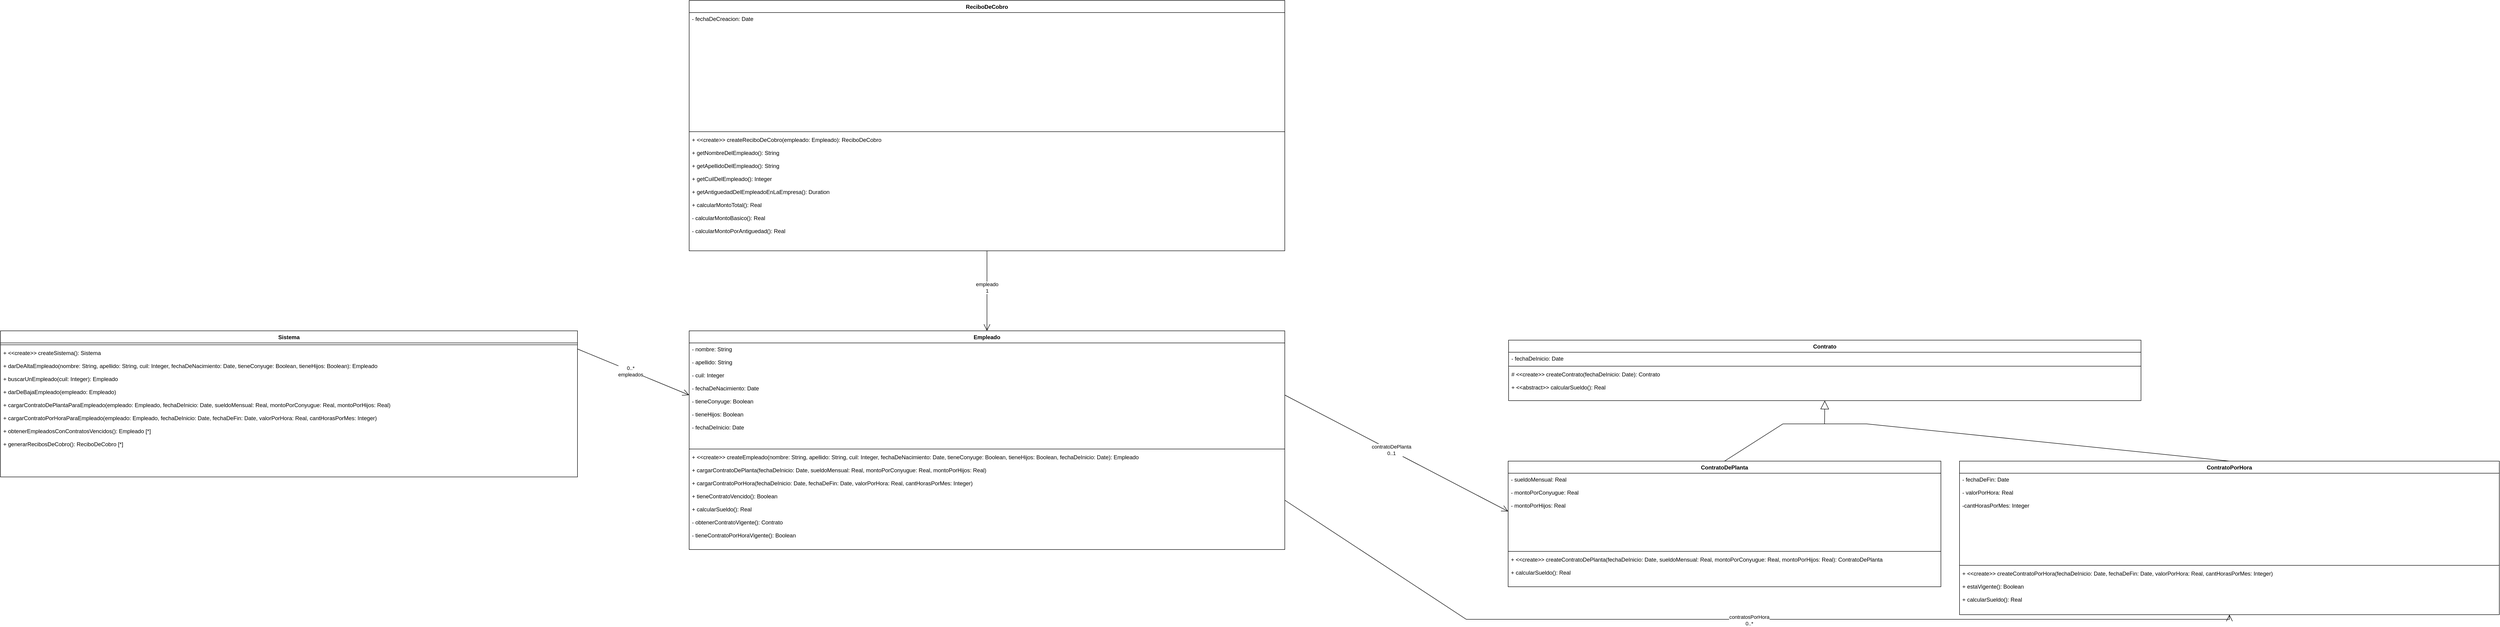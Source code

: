 <mxfile version="20.5.1" type="device"><diagram id="C5RBs43oDa-KdzZeNtuy" name="Page-1"><mxGraphModel dx="3080" dy="1893" grid="1" gridSize="10" guides="1" tooltips="1" connect="1" arrows="1" fold="1" page="1" pageScale="1" pageWidth="827" pageHeight="1169" math="0" shadow="0"><root><mxCell id="WIyWlLk6GJQsqaUBKTNV-0"/><mxCell id="WIyWlLk6GJQsqaUBKTNV-1" parent="WIyWlLk6GJQsqaUBKTNV-0"/><mxCell id="q6CutvpgLgisIuR1Prym-8" value="Sistema" style="swimlane;fontStyle=1;align=center;verticalAlign=top;childLayout=stackLayout;horizontal=1;startSize=26;horizontalStack=0;resizeParent=1;resizeParentMax=0;resizeLast=0;collapsible=1;marginBottom=0;" vertex="1" parent="WIyWlLk6GJQsqaUBKTNV-1"><mxGeometry x="-1470" y="250" width="1240" height="314" as="geometry"><mxRectangle x="-90" y="250" width="90" height="30" as="alternateBounds"/></mxGeometry></mxCell><mxCell id="q6CutvpgLgisIuR1Prym-10" value="" style="line;strokeWidth=1;fillColor=none;align=left;verticalAlign=middle;spacingTop=-1;spacingLeft=3;spacingRight=3;rotatable=0;labelPosition=right;points=[];portConstraint=eastwest;strokeColor=inherit;" vertex="1" parent="q6CutvpgLgisIuR1Prym-8"><mxGeometry y="26" width="1240" height="8" as="geometry"/></mxCell><mxCell id="q6CutvpgLgisIuR1Prym-11" value="+ &lt;&lt;create&gt;&gt; createSistema(): Sistema&#xA;&#xA;+ darDeAltaEmpleado(nombre: String, apellido: String, cuil: Integer, fechaDeNacimiento: Date, tieneConyuge: Boolean, tieneHijos: Boolean): Empleado&#xA;&#xA;+ buscarUnEmpleado(cuil: Integer): Empleado&#xA;&#xA;+ darDeBajaEmpleado(empleado: Empleado)&#xA;&#xA;+ cargarContratoDePlantaParaEmpleado(empleado: Empleado, fechaDeInicio: Date, sueldoMensual: Real, montoPorConyugue: Real, montoPorHijos: Real)&#xA;&#xA;+ cargarContratoPorHoraParaEmpleado(empleado: Empleado, fechaDeInicio: Date, fechaDeFin: Date, valorPorHora: Real, cantHorasPorMes: Integer)&#xA;&#xA;+ obtenerEmpleadosConContratosVencidos(): Empleado [*]&#xA;&#xA;+ generarRecibosDeCobro(): ReciboDeCobro [*]" style="text;strokeColor=none;fillColor=none;align=left;verticalAlign=top;spacingLeft=4;spacingRight=4;overflow=hidden;rotatable=0;points=[[0,0.5],[1,0.5]];portConstraint=eastwest;" vertex="1" parent="q6CutvpgLgisIuR1Prym-8"><mxGeometry y="34" width="1240" height="280" as="geometry"/></mxCell><mxCell id="q6CutvpgLgisIuR1Prym-12" value="Empleado" style="swimlane;fontStyle=1;align=center;verticalAlign=top;childLayout=stackLayout;horizontal=1;startSize=26;horizontalStack=0;resizeParent=1;resizeParentMax=0;resizeLast=0;collapsible=1;marginBottom=0;" vertex="1" parent="WIyWlLk6GJQsqaUBKTNV-1"><mxGeometry x="10" y="250" width="1280" height="470" as="geometry"><mxRectangle x="160" y="250" width="100" height="30" as="alternateBounds"/></mxGeometry></mxCell><mxCell id="q6CutvpgLgisIuR1Prym-13" value="- nombre: String&#xA;&#xA;- apellido: String&#xA;&#xA;- cuil: Integer&#xA;&#xA;- fechaDeNacimiento: Date&#xA;&#xA;- tieneConyuge: Boolean&#xA;&#xA;- tieneHijos: Boolean&#xA;&#xA;- fechaDeInicio: Date&#xA;" style="text;strokeColor=none;fillColor=none;align=left;verticalAlign=top;spacingLeft=4;spacingRight=4;overflow=hidden;rotatable=0;points=[[0,0.5],[1,0.5]];portConstraint=eastwest;" vertex="1" parent="q6CutvpgLgisIuR1Prym-12"><mxGeometry y="26" width="1280" height="224" as="geometry"/></mxCell><mxCell id="q6CutvpgLgisIuR1Prym-14" value="" style="line;strokeWidth=1;fillColor=none;align=left;verticalAlign=middle;spacingTop=-1;spacingLeft=3;spacingRight=3;rotatable=0;labelPosition=right;points=[];portConstraint=eastwest;strokeColor=inherit;" vertex="1" parent="q6CutvpgLgisIuR1Prym-12"><mxGeometry y="250" width="1280" height="8" as="geometry"/></mxCell><mxCell id="q6CutvpgLgisIuR1Prym-15" value="+ &lt;&lt;create&gt;&gt; createEmpleado(nombre: String, apellido: String, cuil: Integer, fechaDeNacimiento: Date, tieneConyuge: Boolean, tieneHijos: Boolean, fechaDeInicio: Date): Empleado&#xA;&#xA;+ cargarContratoDePlanta(fechaDeInicio: Date, sueldoMensual: Real, montoPorConyugue: Real, montoPorHijos: Real)&#xA;&#xA;+ cargarContratoPorHora(fechaDeInicio: Date, fechaDeFin: Date, valorPorHora: Real, cantHorasPorMes: Integer)&#xA;&#xA;+ tieneContratoVencido(): Boolean&#xA;&#xA;+ calcularSueldo(): Real&#xA;&#xA;- obtenerContratoVigente(): Contrato&#xA;&#xA;- tieneContratoPorHoraVigente(): Boolean&#xA;&#xA;" style="text;strokeColor=none;fillColor=none;align=left;verticalAlign=top;spacingLeft=4;spacingRight=4;overflow=hidden;rotatable=0;points=[[0,0.5],[1,0.5]];portConstraint=eastwest;" vertex="1" parent="q6CutvpgLgisIuR1Prym-12"><mxGeometry y="258" width="1280" height="212" as="geometry"/></mxCell><mxCell id="q6CutvpgLgisIuR1Prym-16" value="Contrato" style="swimlane;fontStyle=1;align=center;verticalAlign=top;childLayout=stackLayout;horizontal=1;startSize=26;horizontalStack=0;resizeParent=1;resizeParentMax=0;resizeLast=0;collapsible=1;marginBottom=0;" vertex="1" parent="WIyWlLk6GJQsqaUBKTNV-1"><mxGeometry x="1770.96" y="270" width="1359.04" height="130" as="geometry"><mxRectangle x="510" y="190" width="90" height="30" as="alternateBounds"/></mxGeometry></mxCell><mxCell id="q6CutvpgLgisIuR1Prym-17" value="- fechaDeInicio: Date" style="text;strokeColor=none;fillColor=none;align=left;verticalAlign=top;spacingLeft=4;spacingRight=4;overflow=hidden;rotatable=0;points=[[0,0.5],[1,0.5]];portConstraint=eastwest;" vertex="1" parent="q6CutvpgLgisIuR1Prym-16"><mxGeometry y="26" width="1359.04" height="26" as="geometry"/></mxCell><mxCell id="q6CutvpgLgisIuR1Prym-18" value="" style="line;strokeWidth=1;fillColor=none;align=left;verticalAlign=middle;spacingTop=-1;spacingLeft=3;spacingRight=3;rotatable=0;labelPosition=right;points=[];portConstraint=eastwest;strokeColor=inherit;" vertex="1" parent="q6CutvpgLgisIuR1Prym-16"><mxGeometry y="52" width="1359.04" height="8" as="geometry"/></mxCell><mxCell id="q6CutvpgLgisIuR1Prym-19" value="# &lt;&lt;create&gt;&gt; createContrato(fechaDeInicio: Date): Contrato&#xA;&#xA;+ &lt;&lt;abstract&gt;&gt; calcularSueldo(): Real" style="text;strokeColor=none;fillColor=none;align=left;verticalAlign=top;spacingLeft=4;spacingRight=4;overflow=hidden;rotatable=0;points=[[0,0.5],[1,0.5]];portConstraint=eastwest;" vertex="1" parent="q6CutvpgLgisIuR1Prym-16"><mxGeometry y="60" width="1359.04" height="70" as="geometry"/></mxCell><mxCell id="q6CutvpgLgisIuR1Prym-20" value="ContratoPorHora" style="swimlane;fontStyle=1;align=center;verticalAlign=top;childLayout=stackLayout;horizontal=1;startSize=26;horizontalStack=0;resizeParent=1;resizeParentMax=0;resizeLast=0;collapsible=1;marginBottom=0;" vertex="1" parent="WIyWlLk6GJQsqaUBKTNV-1"><mxGeometry x="2740" y="530" width="1160" height="330" as="geometry"><mxRectangle x="570" y="300" width="140" height="30" as="alternateBounds"/></mxGeometry></mxCell><mxCell id="q6CutvpgLgisIuR1Prym-21" value="- fechaDeFin: Date&#xA;&#xA;- valorPorHora: Real&#xA;&#xA;-cantHorasPorMes: Integer" style="text;strokeColor=none;fillColor=none;align=left;verticalAlign=top;spacingLeft=4;spacingRight=4;overflow=hidden;rotatable=0;points=[[0,0.5],[1,0.5]];portConstraint=eastwest;" vertex="1" parent="q6CutvpgLgisIuR1Prym-20"><mxGeometry y="26" width="1160" height="194" as="geometry"/></mxCell><mxCell id="q6CutvpgLgisIuR1Prym-22" value="" style="line;strokeWidth=1;fillColor=none;align=left;verticalAlign=middle;spacingTop=-1;spacingLeft=3;spacingRight=3;rotatable=0;labelPosition=right;points=[];portConstraint=eastwest;strokeColor=inherit;" vertex="1" parent="q6CutvpgLgisIuR1Prym-20"><mxGeometry y="220" width="1160" height="8" as="geometry"/></mxCell><mxCell id="q6CutvpgLgisIuR1Prym-23" value="+ &lt;&lt;create&gt;&gt; createContratoPorHora(fechaDeInicio: Date, fechaDeFin: Date, valorPorHora: Real, cantHorasPorMes: Integer)&#xA;&#xA;+ estaVigente(): Boolean&#xA;&#xA;+ calcularSueldo(): Real" style="text;strokeColor=none;fillColor=none;align=left;verticalAlign=top;spacingLeft=4;spacingRight=4;overflow=hidden;rotatable=0;points=[[0,0.5],[1,0.5]];portConstraint=eastwest;" vertex="1" parent="q6CutvpgLgisIuR1Prym-20"><mxGeometry y="228" width="1160" height="102" as="geometry"/></mxCell><mxCell id="q6CutvpgLgisIuR1Prym-24" value="ContratoDePlanta" style="swimlane;fontStyle=1;align=center;verticalAlign=top;childLayout=stackLayout;horizontal=1;startSize=26;horizontalStack=0;resizeParent=1;resizeParentMax=0;resizeLast=0;collapsible=1;marginBottom=0;" vertex="1" parent="WIyWlLk6GJQsqaUBKTNV-1"><mxGeometry x="1770" y="530" width="930" height="270" as="geometry"><mxRectangle x="400" y="300" width="140" height="30" as="alternateBounds"/></mxGeometry></mxCell><mxCell id="q6CutvpgLgisIuR1Prym-25" value="- sueldoMensual: Real&#xA;&#xA;- montoPorConyugue: Real&#xA;&#xA;- montoPorHijos: Real" style="text;strokeColor=none;fillColor=none;align=left;verticalAlign=top;spacingLeft=4;spacingRight=4;overflow=hidden;rotatable=0;points=[[0,0.5],[1,0.5]];portConstraint=eastwest;" vertex="1" parent="q6CutvpgLgisIuR1Prym-24"><mxGeometry y="26" width="930" height="164" as="geometry"/></mxCell><mxCell id="q6CutvpgLgisIuR1Prym-26" value="" style="line;strokeWidth=1;fillColor=none;align=left;verticalAlign=middle;spacingTop=-1;spacingLeft=3;spacingRight=3;rotatable=0;labelPosition=right;points=[];portConstraint=eastwest;strokeColor=inherit;" vertex="1" parent="q6CutvpgLgisIuR1Prym-24"><mxGeometry y="190" width="930" height="8" as="geometry"/></mxCell><mxCell id="q6CutvpgLgisIuR1Prym-27" value="+ &lt;&lt;create&gt;&gt; createContratoDePlanta(fechaDeInicio: Date, sueldoMensual: Real, montoPorConyugue: Real, montoPorHijos: Real): ContratoDePlanta&#xA;&#xA;+ calcularSueldo(): Real" style="text;strokeColor=none;fillColor=none;align=left;verticalAlign=top;spacingLeft=4;spacingRight=4;overflow=hidden;rotatable=0;points=[[0,0.5],[1,0.5]];portConstraint=eastwest;" vertex="1" parent="q6CutvpgLgisIuR1Prym-24"><mxGeometry y="198" width="930" height="72" as="geometry"/></mxCell><mxCell id="q6CutvpgLgisIuR1Prym-28" value="" style="endArrow=open;endFill=1;endSize=12;html=1;rounded=0;exitX=1;exitY=0.5;exitDx=0;exitDy=0;entryX=0;entryY=0.5;entryDx=0;entryDy=0;" edge="1" parent="WIyWlLk6GJQsqaUBKTNV-1" target="q6CutvpgLgisIuR1Prym-13"><mxGeometry width="160" relative="1" as="geometry"><mxPoint x="-230" y="289" as="sourcePoint"/><mxPoint x="470" y="220" as="targetPoint"/></mxGeometry></mxCell><mxCell id="q6CutvpgLgisIuR1Prym-29" value="&lt;div&gt;0..*&lt;/div&gt;&lt;div&gt;empleados&lt;/div&gt;" style="edgeLabel;html=1;align=center;verticalAlign=middle;resizable=0;points=[];" vertex="1" connectable="0" parent="q6CutvpgLgisIuR1Prym-28"><mxGeometry x="-0.053" y="-1" relative="1" as="geometry"><mxPoint as="offset"/></mxGeometry></mxCell><mxCell id="q6CutvpgLgisIuR1Prym-30" value="ReciboDeCobro" style="swimlane;fontStyle=1;align=center;verticalAlign=top;childLayout=stackLayout;horizontal=1;startSize=26;horizontalStack=0;resizeParent=1;resizeParentMax=0;resizeLast=0;collapsible=1;marginBottom=0;" vertex="1" parent="WIyWlLk6GJQsqaUBKTNV-1"><mxGeometry x="10" y="-460" width="1280" height="538" as="geometry"/></mxCell><mxCell id="q6CutvpgLgisIuR1Prym-31" value="- fechaDeCreacion: Date" style="text;strokeColor=none;fillColor=none;align=left;verticalAlign=top;spacingLeft=4;spacingRight=4;overflow=hidden;rotatable=0;points=[[0,0.5],[1,0.5]];portConstraint=eastwest;" vertex="1" parent="q6CutvpgLgisIuR1Prym-30"><mxGeometry y="26" width="1280" height="252" as="geometry"/></mxCell><mxCell id="q6CutvpgLgisIuR1Prym-32" value="" style="line;strokeWidth=1;fillColor=none;align=left;verticalAlign=middle;spacingTop=-1;spacingLeft=3;spacingRight=3;rotatable=0;labelPosition=right;points=[];portConstraint=eastwest;strokeColor=inherit;" vertex="1" parent="q6CutvpgLgisIuR1Prym-30"><mxGeometry y="278" width="1280" height="8" as="geometry"/></mxCell><mxCell id="q6CutvpgLgisIuR1Prym-33" value="+ &lt;&lt;create&gt;&gt; createReciboDeCobro(empleado: Empleado): ReciboDeCobro&#xA;&#xA;+ getNombreDelEmpleado(): String&#xA;&#xA;+ getApellidoDelEmpleado(): String&#xA;&#xA;+ getCuilDelEmpleado(): Integer&#xA;&#xA;+ getAntiguedadDelEmpleadoEnLaEmpresa(): Duration&#xA;&#xA;+ calcularMontoTotal(): Real&#xA;&#xA;- calcularMontoBasico(): Real&#xA;&#xA;- calcularMontoPorAntiguedad(): Real&#xA;" style="text;strokeColor=none;fillColor=none;align=left;verticalAlign=top;spacingLeft=4;spacingRight=4;overflow=hidden;rotatable=0;points=[[0,0.5],[1,0.5]];portConstraint=eastwest;" vertex="1" parent="q6CutvpgLgisIuR1Prym-30"><mxGeometry y="286" width="1280" height="252" as="geometry"/></mxCell><mxCell id="q6CutvpgLgisIuR1Prym-34" value="" style="endArrow=open;endFill=1;endSize=12;html=1;rounded=0;exitX=0.5;exitY=1;exitDx=0;exitDy=0;entryX=0.5;entryY=0;entryDx=0;entryDy=0;" edge="1" parent="WIyWlLk6GJQsqaUBKTNV-1" source="q6CutvpgLgisIuR1Prym-30" target="q6CutvpgLgisIuR1Prym-12"><mxGeometry width="160" relative="1" as="geometry"><mxPoint x="290" y="220" as="sourcePoint"/><mxPoint x="450" y="220" as="targetPoint"/></mxGeometry></mxCell><mxCell id="q6CutvpgLgisIuR1Prym-35" value="&lt;div&gt;empleado&lt;/div&gt;&lt;div&gt;1&lt;br&gt;&lt;/div&gt;" style="edgeLabel;html=1;align=center;verticalAlign=middle;resizable=0;points=[];" vertex="1" connectable="0" parent="q6CutvpgLgisIuR1Prym-34"><mxGeometry x="-0.085" relative="1" as="geometry"><mxPoint as="offset"/></mxGeometry></mxCell><mxCell id="q6CutvpgLgisIuR1Prym-38" value="" style="endArrow=block;endSize=16;endFill=0;html=1;rounded=0;entryX=0.5;entryY=1;entryDx=0;entryDy=0;" edge="1" parent="WIyWlLk6GJQsqaUBKTNV-1" target="q6CutvpgLgisIuR1Prym-16"><mxGeometry width="160" relative="1" as="geometry"><mxPoint x="2450" y="450" as="sourcePoint"/><mxPoint x="1710.96" y="390" as="targetPoint"/></mxGeometry></mxCell><mxCell id="q6CutvpgLgisIuR1Prym-39" value="" style="endArrow=none;html=1;rounded=0;exitX=0.5;exitY=0;exitDx=0;exitDy=0;" edge="1" parent="WIyWlLk6GJQsqaUBKTNV-1" source="q6CutvpgLgisIuR1Prym-24"><mxGeometry width="50" height="50" relative="1" as="geometry"><mxPoint x="2200.48" y="440" as="sourcePoint"/><mxPoint x="2450.48" y="450" as="targetPoint"/><Array as="points"><mxPoint x="2360.48" y="450"/></Array></mxGeometry></mxCell><mxCell id="q6CutvpgLgisIuR1Prym-40" value="" style="endArrow=none;html=1;rounded=0;exitX=0.5;exitY=0;exitDx=0;exitDy=0;" edge="1" parent="WIyWlLk6GJQsqaUBKTNV-1" source="q6CutvpgLgisIuR1Prym-20"><mxGeometry width="50" height="50" relative="1" as="geometry"><mxPoint x="2200.48" y="440" as="sourcePoint"/><mxPoint x="2450.48" y="450" as="targetPoint"/><Array as="points"><mxPoint x="2540.48" y="450"/></Array></mxGeometry></mxCell><mxCell id="q6CutvpgLgisIuR1Prym-44" value="" style="endArrow=open;endFill=1;endSize=12;html=1;rounded=0;exitX=1;exitY=0.5;exitDx=0;exitDy=0;entryX=0;entryY=0.5;entryDx=0;entryDy=0;" edge="1" parent="WIyWlLk6GJQsqaUBKTNV-1" source="q6CutvpgLgisIuR1Prym-13" target="q6CutvpgLgisIuR1Prym-25"><mxGeometry width="160" relative="1" as="geometry"><mxPoint x="1440" y="510" as="sourcePoint"/><mxPoint x="1600" y="510" as="targetPoint"/></mxGeometry></mxCell><mxCell id="q6CutvpgLgisIuR1Prym-45" value="&lt;div&gt;contratoDePlanta&lt;/div&gt;&lt;div&gt;0..1&lt;br&gt;&lt;/div&gt;" style="edgeLabel;html=1;align=center;verticalAlign=middle;resizable=0;points=[];" vertex="1" connectable="0" parent="q6CutvpgLgisIuR1Prym-44"><mxGeometry x="-0.045" y="2" relative="1" as="geometry"><mxPoint x="-1" as="offset"/></mxGeometry></mxCell><mxCell id="q6CutvpgLgisIuR1Prym-46" value="" style="endArrow=open;endFill=1;endSize=12;html=1;rounded=0;exitX=1;exitY=0.5;exitDx=0;exitDy=0;entryX=0.5;entryY=1;entryDx=0;entryDy=0;" edge="1" parent="WIyWlLk6GJQsqaUBKTNV-1" source="q6CutvpgLgisIuR1Prym-15" target="q6CutvpgLgisIuR1Prym-20"><mxGeometry width="160" relative="1" as="geometry"><mxPoint x="1680" y="580" as="sourcePoint"/><mxPoint x="3150" y="840" as="targetPoint"/><Array as="points"><mxPoint x="1680" y="870"/><mxPoint x="3320" y="870"/></Array></mxGeometry></mxCell><mxCell id="q6CutvpgLgisIuR1Prym-47" value="&lt;div&gt;contratosPorHora&lt;/div&gt;&lt;div&gt;0..*&lt;br&gt;&lt;/div&gt;" style="edgeLabel;html=1;align=center;verticalAlign=middle;resizable=0;points=[];" vertex="1" connectable="0" parent="q6CutvpgLgisIuR1Prym-46"><mxGeometry x="0.015" y="-2" relative="1" as="geometry"><mxPoint as="offset"/></mxGeometry></mxCell></root></mxGraphModel></diagram></mxfile>